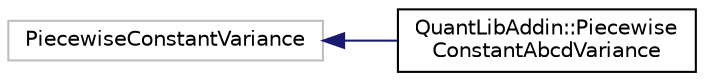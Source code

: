 digraph "Graphical Class Hierarchy"
{
  edge [fontname="Helvetica",fontsize="10",labelfontname="Helvetica",labelfontsize="10"];
  node [fontname="Helvetica",fontsize="10",shape=record];
  rankdir="LR";
  Node45 [label="PiecewiseConstantVariance",height=0.2,width=0.4,color="grey75", fillcolor="white", style="filled"];
  Node45 -> Node0 [dir="back",color="midnightblue",fontsize="10",style="solid",fontname="Helvetica"];
  Node0 [label="QuantLibAddin::Piecewise\lConstantAbcdVariance",height=0.2,width=0.4,color="black", fillcolor="white", style="filled",URL="$class_quant_lib_addin_1_1_piecewise_constant_abcd_variance.html"];
}
